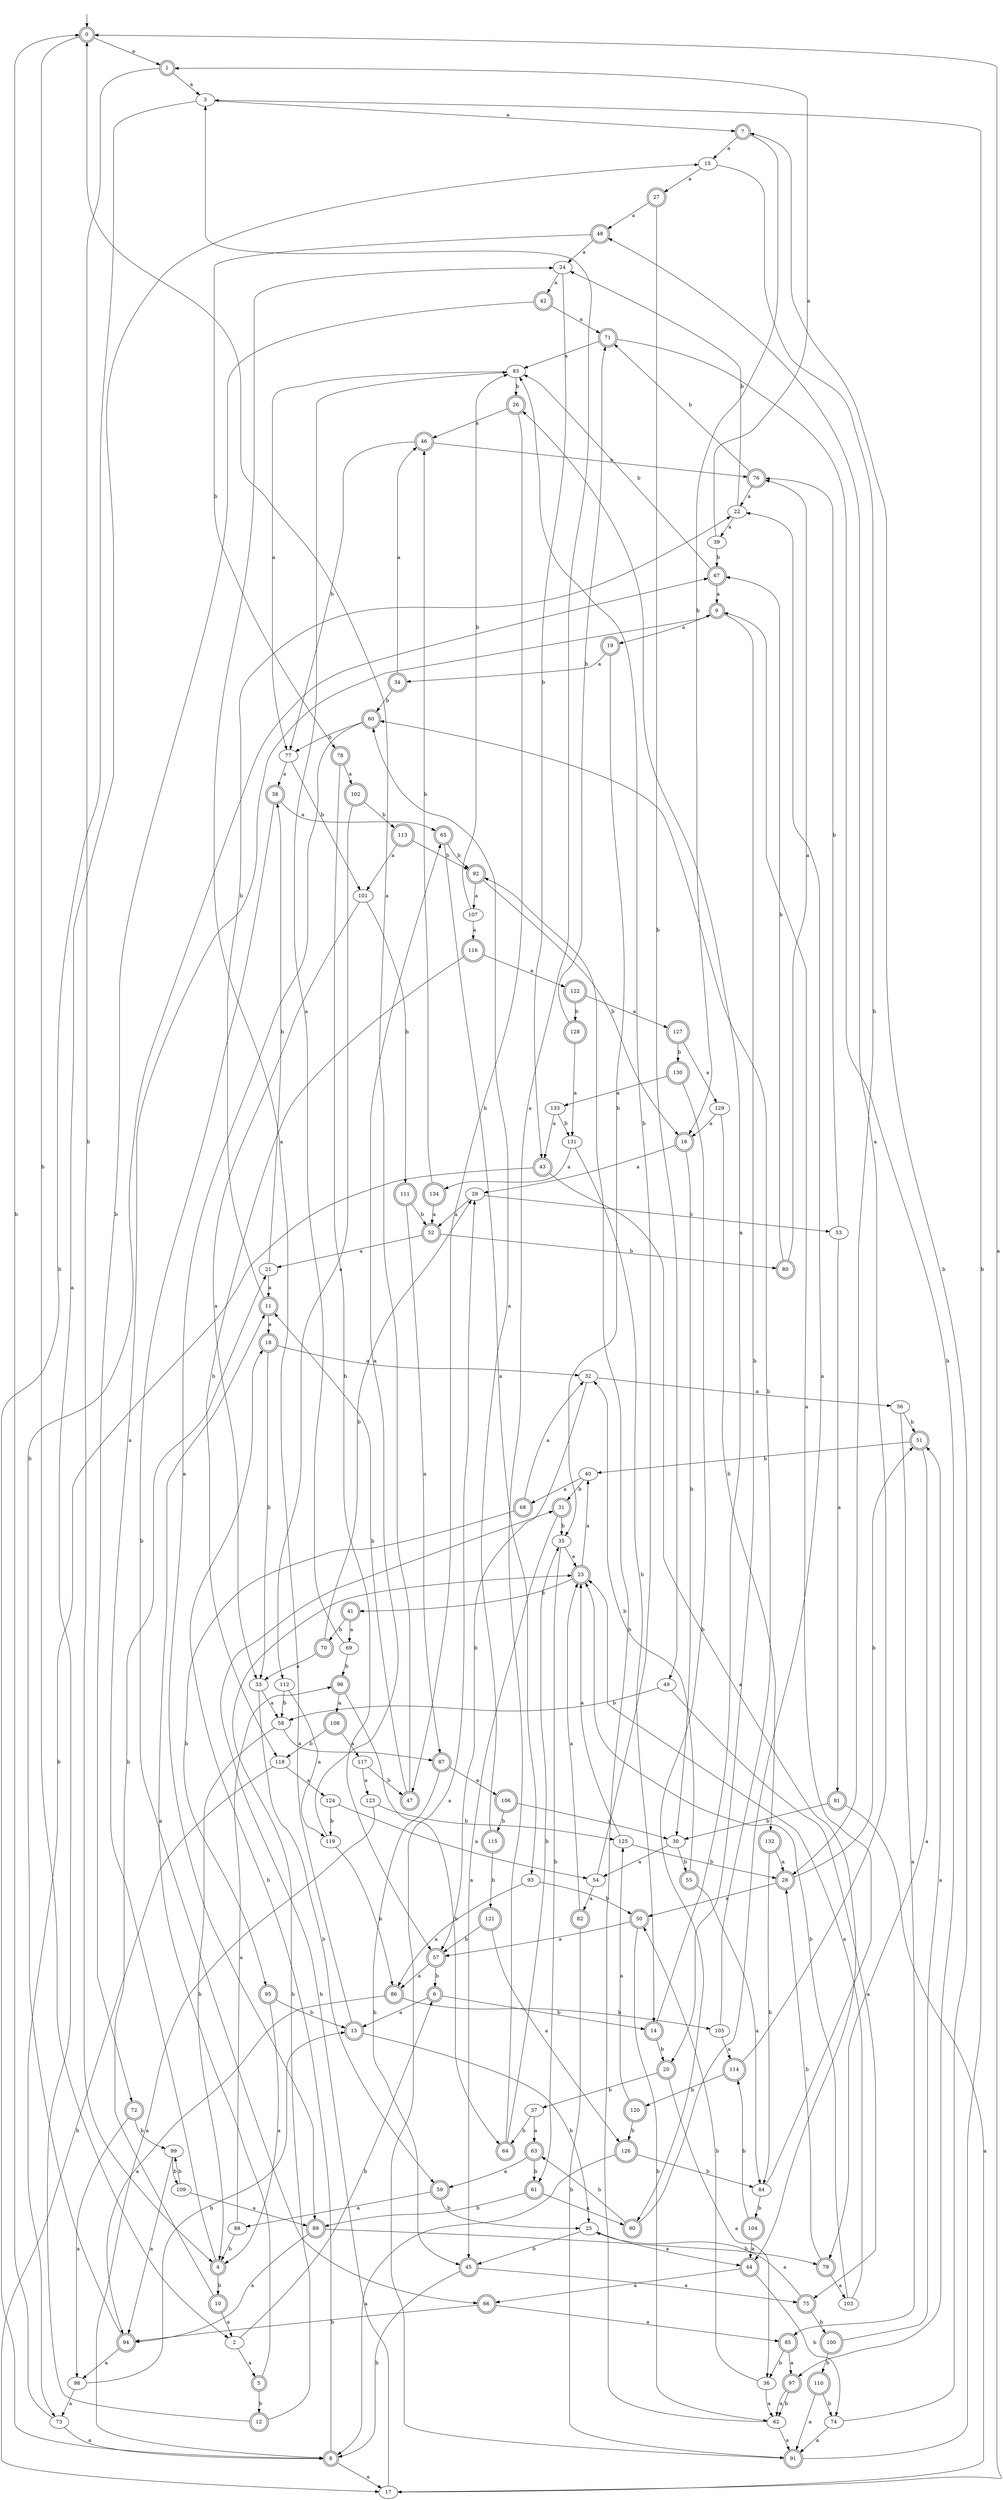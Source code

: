 digraph RandomDFA {
  __start0 [label="", shape=none];
  __start0 -> 0 [label=""];
  0 [shape=circle] [shape=doublecircle]
  0 -> 1 [label="a"]
  0 -> 2 [label="b"]
  1 [shape=doublecircle]
  1 -> 3 [label="a"]
  1 -> 4 [label="b"]
  2
  2 -> 5 [label="a"]
  2 -> 6 [label="b"]
  3
  3 -> 7 [label="a"]
  3 -> 8 [label="b"]
  4 [shape=doublecircle]
  4 -> 9 [label="a"]
  4 -> 10 [label="b"]
  5 [shape=doublecircle]
  5 -> 11 [label="a"]
  5 -> 12 [label="b"]
  6 [shape=doublecircle]
  6 -> 13 [label="a"]
  6 -> 14 [label="b"]
  7 [shape=doublecircle]
  7 -> 15 [label="a"]
  7 -> 16 [label="b"]
  8 [shape=doublecircle]
  8 -> 17 [label="a"]
  8 -> 18 [label="b"]
  9 [shape=doublecircle]
  9 -> 19 [label="a"]
  9 -> 20 [label="b"]
  10 [shape=doublecircle]
  10 -> 2 [label="a"]
  10 -> 21 [label="b"]
  11 [shape=doublecircle]
  11 -> 18 [label="a"]
  11 -> 22 [label="b"]
  12 [shape=doublecircle]
  12 -> 15 [label="a"]
  12 -> 23 [label="b"]
  13 [shape=doublecircle]
  13 -> 24 [label="a"]
  13 -> 25 [label="b"]
  14 [shape=doublecircle]
  14 -> 26 [label="a"]
  14 -> 20 [label="b"]
  15
  15 -> 27 [label="a"]
  15 -> 28 [label="b"]
  16 [shape=doublecircle]
  16 -> 29 [label="a"]
  16 -> 30 [label="b"]
  17
  17 -> 0 [label="a"]
  17 -> 31 [label="b"]
  18 [shape=doublecircle]
  18 -> 32 [label="a"]
  18 -> 33 [label="b"]
  19 [shape=doublecircle]
  19 -> 34 [label="a"]
  19 -> 35 [label="b"]
  20 [shape=doublecircle]
  20 -> 36 [label="a"]
  20 -> 37 [label="b"]
  21
  21 -> 11 [label="a"]
  21 -> 38 [label="b"]
  22
  22 -> 39 [label="a"]
  22 -> 24 [label="b"]
  23 [shape=doublecircle]
  23 -> 40 [label="a"]
  23 -> 41 [label="b"]
  24
  24 -> 42 [label="a"]
  24 -> 43 [label="b"]
  25
  25 -> 44 [label="a"]
  25 -> 45 [label="b"]
  26 [shape=doublecircle]
  26 -> 46 [label="a"]
  26 -> 47 [label="b"]
  27 [shape=doublecircle]
  27 -> 48 [label="a"]
  27 -> 49 [label="b"]
  28 [shape=doublecircle]
  28 -> 50 [label="a"]
  28 -> 51 [label="b"]
  29
  29 -> 52 [label="a"]
  29 -> 53 [label="b"]
  30
  30 -> 54 [label="a"]
  30 -> 55 [label="b"]
  31 [shape=doublecircle]
  31 -> 45 [label="a"]
  31 -> 35 [label="b"]
  32
  32 -> 56 [label="a"]
  32 -> 57 [label="b"]
  33
  33 -> 58 [label="a"]
  33 -> 59 [label="b"]
  34 [shape=doublecircle]
  34 -> 46 [label="a"]
  34 -> 60 [label="b"]
  35
  35 -> 23 [label="a"]
  35 -> 61 [label="b"]
  36
  36 -> 62 [label="a"]
  36 -> 50 [label="b"]
  37
  37 -> 63 [label="a"]
  37 -> 64 [label="b"]
  38 [shape=doublecircle]
  38 -> 65 [label="a"]
  38 -> 66 [label="b"]
  39
  39 -> 1 [label="a"]
  39 -> 67 [label="b"]
  40
  40 -> 68 [label="a"]
  40 -> 31 [label="b"]
  41 [shape=doublecircle]
  41 -> 69 [label="a"]
  41 -> 70 [label="b"]
  42 [shape=doublecircle]
  42 -> 71 [label="a"]
  42 -> 72 [label="b"]
  43 [shape=doublecircle]
  43 -> 44 [label="a"]
  43 -> 73 [label="b"]
  44 [shape=doublecircle]
  44 -> 66 [label="a"]
  44 -> 74 [label="b"]
  45 [shape=doublecircle]
  45 -> 75 [label="a"]
  45 -> 8 [label="b"]
  46 [shape=doublecircle]
  46 -> 76 [label="a"]
  46 -> 77 [label="b"]
  47 [shape=doublecircle]
  47 -> 0 [label="a"]
  47 -> 11 [label="b"]
  48 [shape=doublecircle]
  48 -> 24 [label="a"]
  48 -> 78 [label="b"]
  49
  49 -> 75 [label="a"]
  49 -> 58 [label="b"]
  50 [shape=doublecircle]
  50 -> 57 [label="a"]
  50 -> 62 [label="b"]
  51 [shape=doublecircle]
  51 -> 79 [label="a"]
  51 -> 40 [label="b"]
  52 [shape=doublecircle]
  52 -> 21 [label="a"]
  52 -> 80 [label="b"]
  53
  53 -> 81 [label="a"]
  53 -> 76 [label="b"]
  54
  54 -> 82 [label="a"]
  54 -> 83 [label="b"]
  55 [shape=doublecircle]
  55 -> 84 [label="a"]
  55 -> 32 [label="b"]
  56
  56 -> 85 [label="a"]
  56 -> 51 [label="b"]
  57 [shape=doublecircle]
  57 -> 86 [label="a"]
  57 -> 6 [label="b"]
  58
  58 -> 87 [label="a"]
  58 -> 4 [label="b"]
  59 [shape=doublecircle]
  59 -> 88 [label="a"]
  59 -> 25 [label="b"]
  60 [shape=doublecircle]
  60 -> 89 [label="a"]
  60 -> 77 [label="b"]
  61 [shape=doublecircle]
  61 -> 90 [label="a"]
  61 -> 89 [label="b"]
  62
  62 -> 91 [label="a"]
  62 -> 92 [label="b"]
  63 [shape=doublecircle]
  63 -> 59 [label="a"]
  63 -> 61 [label="b"]
  64 [shape=doublecircle]
  64 -> 3 [label="a"]
  64 -> 35 [label="b"]
  65 [shape=doublecircle]
  65 -> 93 [label="a"]
  65 -> 92 [label="b"]
  66 [shape=doublecircle]
  66 -> 85 [label="a"]
  66 -> 94 [label="b"]
  67 [shape=doublecircle]
  67 -> 9 [label="a"]
  67 -> 83 [label="b"]
  68 [shape=doublecircle]
  68 -> 32 [label="a"]
  68 -> 95 [label="b"]
  69
  69 -> 83 [label="a"]
  69 -> 96 [label="b"]
  70 [shape=doublecircle]
  70 -> 33 [label="a"]
  70 -> 29 [label="b"]
  71 [shape=doublecircle]
  71 -> 83 [label="a"]
  71 -> 97 [label="b"]
  72 [shape=doublecircle]
  72 -> 98 [label="a"]
  72 -> 99 [label="b"]
  73
  73 -> 8 [label="a"]
  73 -> 0 [label="b"]
  74
  74 -> 91 [label="a"]
  74 -> 7 [label="b"]
  75 [shape=doublecircle]
  75 -> 25 [label="a"]
  75 -> 100 [label="b"]
  76 [shape=doublecircle]
  76 -> 22 [label="a"]
  76 -> 71 [label="b"]
  77
  77 -> 38 [label="a"]
  77 -> 101 [label="b"]
  78 [shape=doublecircle]
  78 -> 102 [label="a"]
  78 -> 57 [label="b"]
  79 [shape=doublecircle]
  79 -> 103 [label="a"]
  79 -> 28 [label="b"]
  80 [shape=doublecircle]
  80 -> 76 [label="a"]
  80 -> 67 [label="b"]
  81 [shape=doublecircle]
  81 -> 17 [label="a"]
  81 -> 30 [label="b"]
  82 [shape=doublecircle]
  82 -> 23 [label="a"]
  82 -> 91 [label="b"]
  83
  83 -> 77 [label="a"]
  83 -> 26 [label="b"]
  84
  84 -> 9 [label="a"]
  84 -> 104 [label="b"]
  85 [shape=doublecircle]
  85 -> 97 [label="a"]
  85 -> 36 [label="b"]
  86 [shape=doublecircle]
  86 -> 94 [label="a"]
  86 -> 105 [label="b"]
  87 [shape=doublecircle]
  87 -> 106 [label="a"]
  87 -> 45 [label="b"]
  88
  88 -> 96 [label="a"]
  88 -> 4 [label="b"]
  89 [shape=doublecircle]
  89 -> 94 [label="a"]
  89 -> 79 [label="b"]
  90 [shape=doublecircle]
  90 -> 22 [label="a"]
  90 -> 63 [label="b"]
  91 [shape=doublecircle]
  91 -> 29 [label="a"]
  91 -> 3 [label="b"]
  92 [shape=doublecircle]
  92 -> 107 [label="a"]
  92 -> 16 [label="b"]
  93
  93 -> 86 [label="a"]
  93 -> 50 [label="b"]
  94 [shape=doublecircle]
  94 -> 98 [label="a"]
  94 -> 67 [label="b"]
  95 [shape=doublecircle]
  95 -> 4 [label="a"]
  95 -> 13 [label="b"]
  96 [shape=doublecircle]
  96 -> 108 [label="a"]
  96 -> 64 [label="b"]
  97 [shape=doublecircle]
  97 -> 62 [label="a"]
  97 -> 62 [label="b"]
  98
  98 -> 73 [label="a"]
  98 -> 13 [label="b"]
  99
  99 -> 94 [label="a"]
  99 -> 109 [label="b"]
  100 [shape=doublecircle]
  100 -> 51 [label="a"]
  100 -> 110 [label="b"]
  101
  101 -> 33 [label="a"]
  101 -> 111 [label="b"]
  102 [shape=doublecircle]
  102 -> 112 [label="a"]
  102 -> 113 [label="b"]
  103
  103 -> 23 [label="a"]
  103 -> 23 [label="b"]
  104 [shape=doublecircle]
  104 -> 44 [label="a"]
  104 -> 114 [label="b"]
  105
  105 -> 114 [label="a"]
  105 -> 60 [label="b"]
  106 [shape=doublecircle]
  106 -> 30 [label="a"]
  106 -> 115 [label="b"]
  107
  107 -> 116 [label="a"]
  107 -> 83 [label="b"]
  108 [shape=doublecircle]
  108 -> 117 [label="a"]
  108 -> 118 [label="b"]
  109
  109 -> 89 [label="a"]
  109 -> 99 [label="b"]
  110 [shape=doublecircle]
  110 -> 91 [label="a"]
  110 -> 74 [label="b"]
  111 [shape=doublecircle]
  111 -> 87 [label="a"]
  111 -> 52 [label="b"]
  112
  112 -> 119 [label="a"]
  112 -> 58 [label="b"]
  113 [shape=doublecircle]
  113 -> 101 [label="a"]
  113 -> 92 [label="b"]
  114 [shape=doublecircle]
  114 -> 48 [label="a"]
  114 -> 120 [label="b"]
  115 [shape=doublecircle]
  115 -> 60 [label="a"]
  115 -> 121 [label="b"]
  116 [shape=doublecircle]
  116 -> 122 [label="a"]
  116 -> 118 [label="b"]
  117
  117 -> 123 [label="a"]
  117 -> 47 [label="b"]
  118
  118 -> 124 [label="a"]
  118 -> 17 [label="b"]
  119
  119 -> 65 [label="a"]
  119 -> 86 [label="b"]
  120 [shape=doublecircle]
  120 -> 125 [label="a"]
  120 -> 126 [label="b"]
  121 [shape=doublecircle]
  121 -> 126 [label="a"]
  121 -> 57 [label="b"]
  122 [shape=doublecircle]
  122 -> 127 [label="a"]
  122 -> 128 [label="b"]
  123
  123 -> 8 [label="a"]
  123 -> 125 [label="b"]
  124
  124 -> 54 [label="a"]
  124 -> 119 [label="b"]
  125
  125 -> 23 [label="a"]
  125 -> 28 [label="b"]
  126 [shape=doublecircle]
  126 -> 8 [label="a"]
  126 -> 84 [label="b"]
  127 [shape=doublecircle]
  127 -> 129 [label="a"]
  127 -> 130 [label="b"]
  128 [shape=doublecircle]
  128 -> 131 [label="a"]
  128 -> 71 [label="b"]
  129
  129 -> 16 [label="a"]
  129 -> 132 [label="b"]
  130 [shape=doublecircle]
  130 -> 133 [label="a"]
  130 -> 90 [label="b"]
  131
  131 -> 134 [label="a"]
  131 -> 14 [label="b"]
  132 [shape=doublecircle]
  132 -> 28 [label="a"]
  132 -> 84 [label="b"]
  133
  133 -> 43 [label="a"]
  133 -> 131 [label="b"]
  134 [shape=doublecircle]
  134 -> 52 [label="a"]
  134 -> 46 [label="b"]
}
